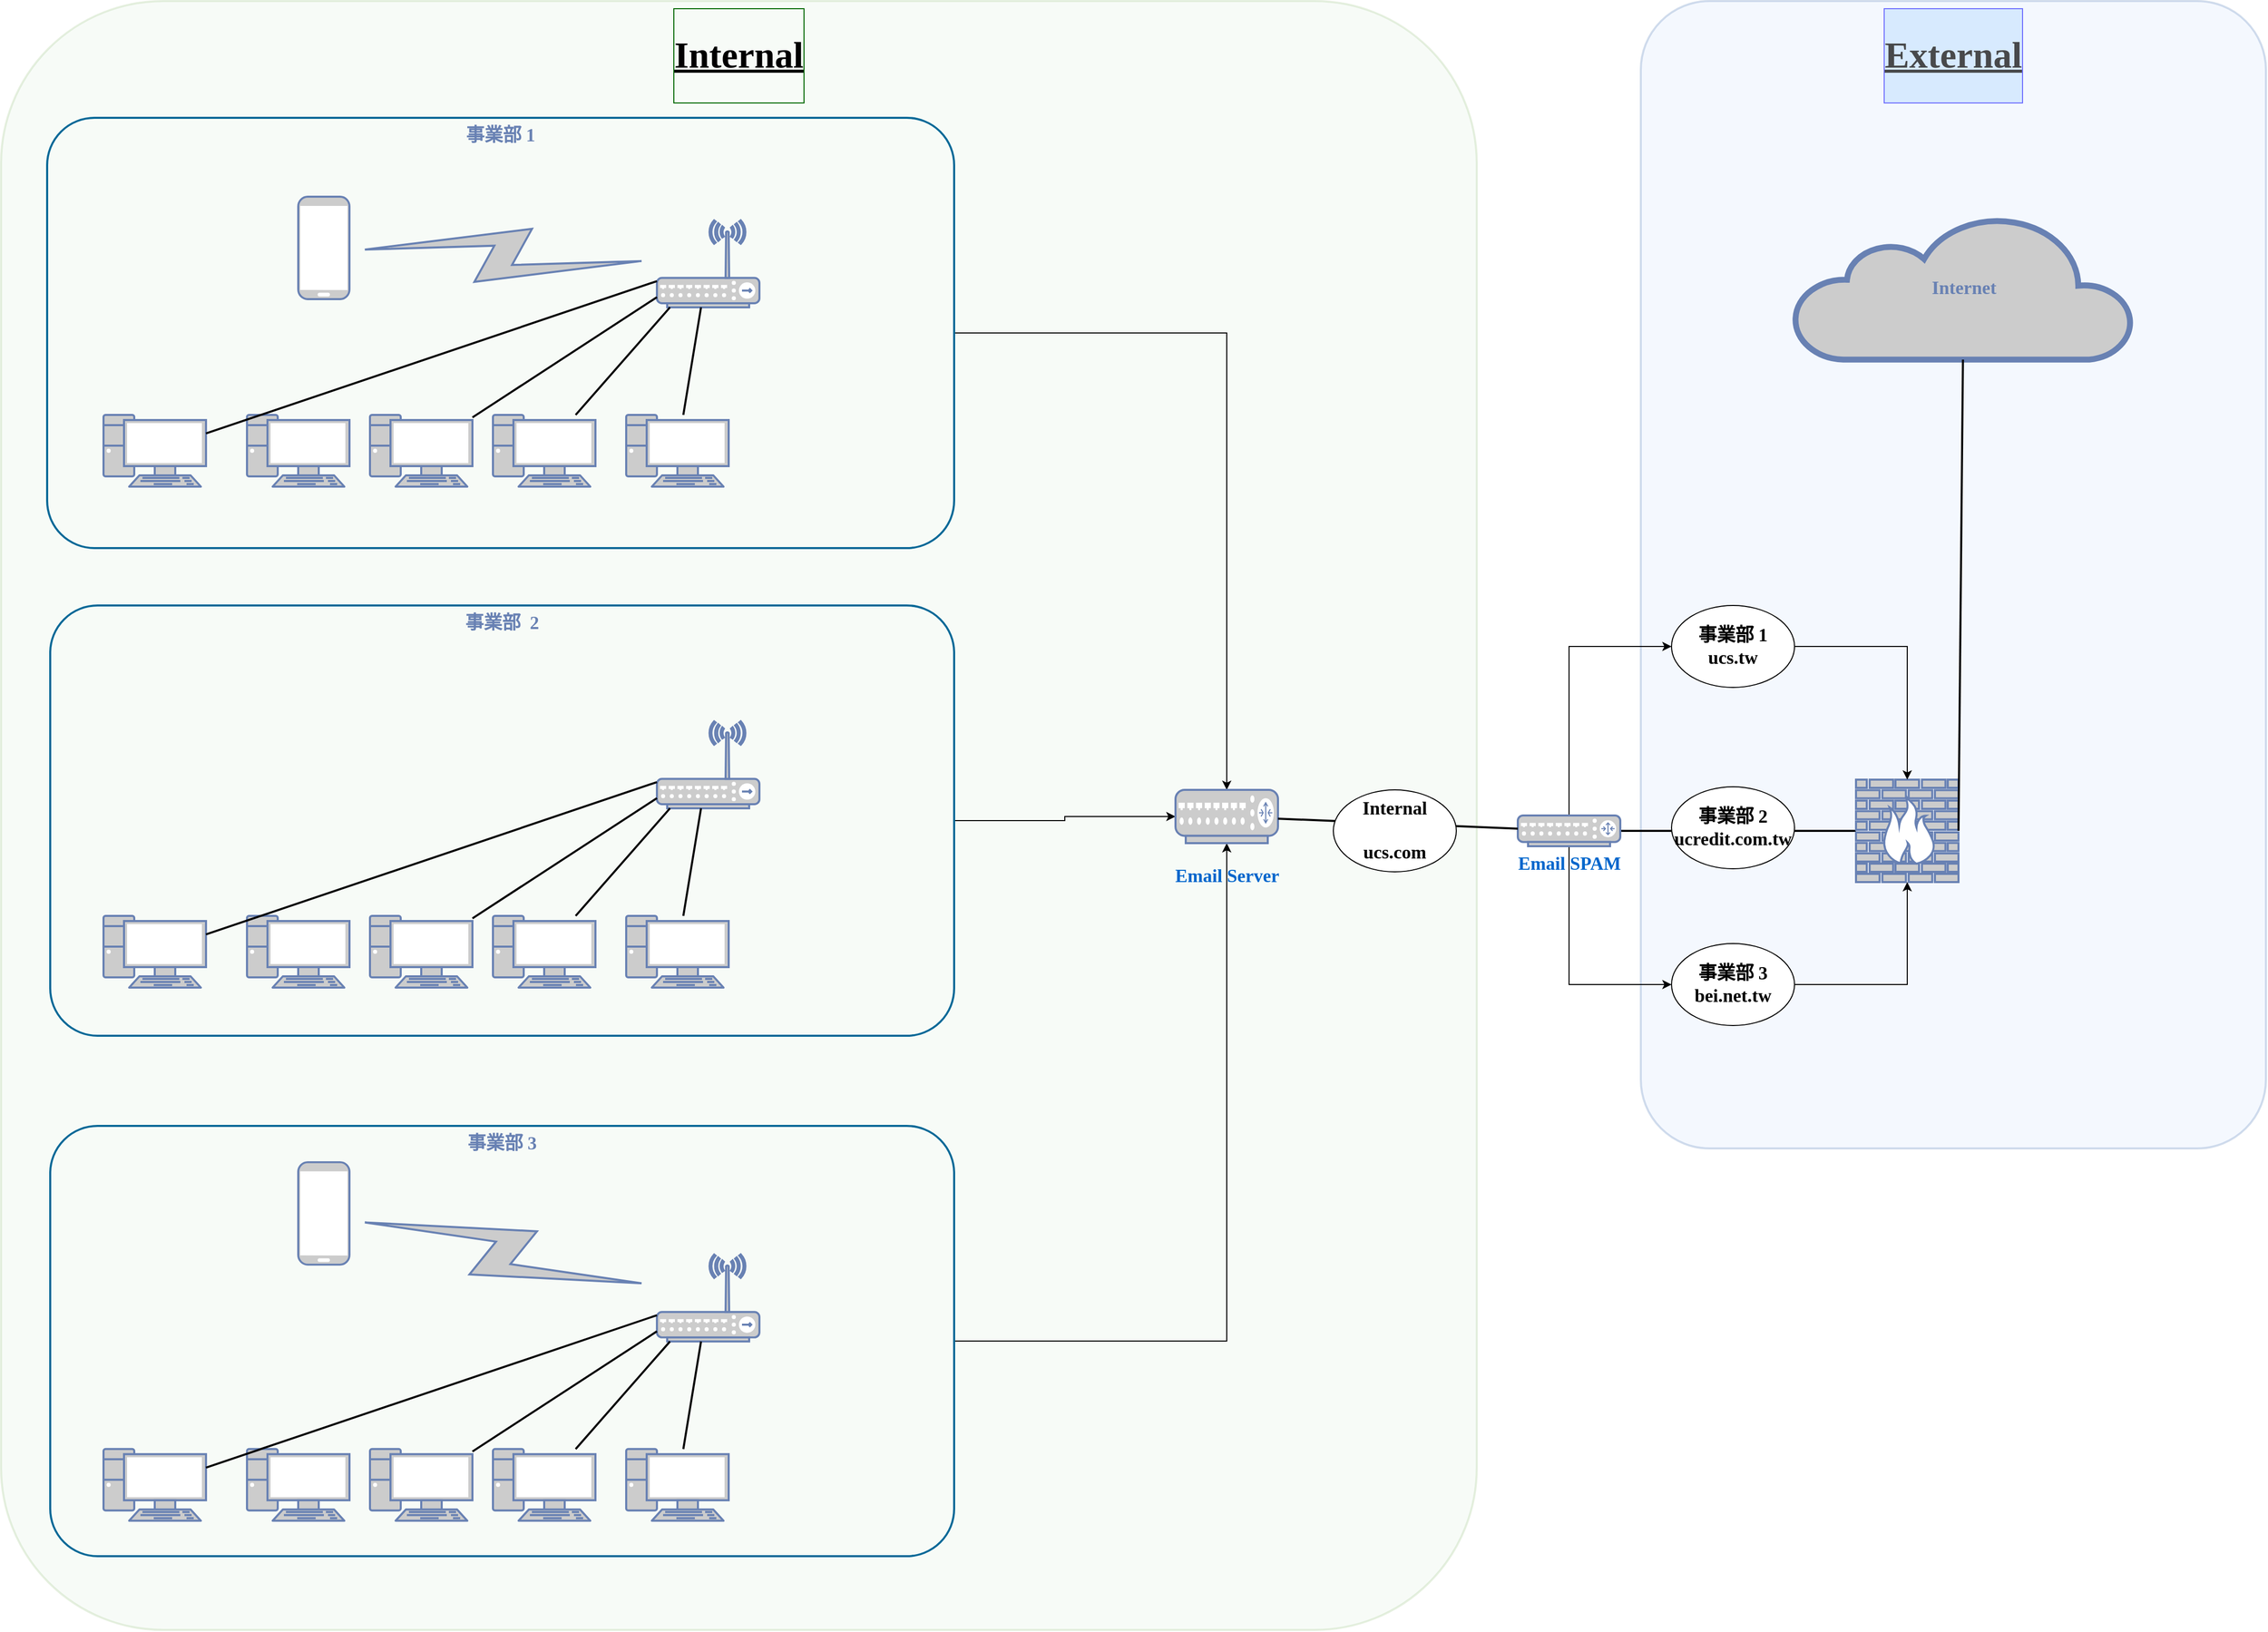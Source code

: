 <mxfile version="17.1.0" type="github">
  <diagram name="Page-1" id="bfe91b75-5d2c-26a0-9c1d-138518896778">
    <mxGraphModel dx="3555" dy="1985" grid="1" gridSize="10" guides="1" tooltips="1" connect="1" arrows="1" fold="1" page="1" pageScale="1" pageWidth="1100" pageHeight="850" background="none" math="0" shadow="0">
      <root>
        <mxCell id="0" />
        <mxCell id="1" parent="0" />
        <mxCell id="G2_So9xjahASGPWgFWeK-20" value="&lt;h1&gt;&lt;u&gt;Internal&lt;/u&gt;&lt;/h1&gt;" style="rounded=1;whiteSpace=wrap;html=1;shadow=0;comic=0;strokeColor=#82b366;strokeWidth=2;fillColor=#d5e8d4;fontFamily=Tahoma;fontSize=18;align=center;arcSize=11;verticalAlign=top;fontStyle=1;labelBorderColor=#006600;opacity=20;" vertex="1" parent="1">
          <mxGeometry x="30" y="90" width="1440" height="1590" as="geometry" />
        </mxCell>
        <mxCell id="G2_So9xjahASGPWgFWeK-21" value="&lt;h1&gt;&lt;u&gt;External&lt;/u&gt;&lt;/h1&gt;" style="rounded=1;whiteSpace=wrap;html=1;shadow=0;comic=0;strokeColor=#6c8ebf;strokeWidth=2;fillColor=#dae8fc;fontFamily=Tahoma;fontSize=18;align=center;arcSize=11;verticalAlign=top;fontStyle=1;labelBackgroundColor=#CCE5FF;textOpacity=70;labelBorderColor=#3333FF;opacity=30;" vertex="1" parent="1">
          <mxGeometry x="1630" y="90" width="610" height="1120" as="geometry" />
        </mxCell>
        <mxCell id="G2_So9xjahASGPWgFWeK-24" style="edgeStyle=orthogonalEdgeStyle;rounded=0;orthogonalLoop=1;jettySize=auto;html=1;exitX=1;exitY=0.5;exitDx=0;exitDy=0;entryX=0.5;entryY=1;entryDx=0;entryDy=0;entryPerimeter=0;fontFamily=Tahoma;fontSize=18;" edge="1" parent="1" source="7c3789c024ecab99-82" target="7c3789c024ecab99-10">
          <mxGeometry relative="1" as="geometry" />
        </mxCell>
        <mxCell id="7c3789c024ecab99-82" value="事業部 3" style="rounded=1;whiteSpace=wrap;html=1;shadow=0;comic=0;strokeColor=#036897;strokeWidth=2;fillColor=none;fontFamily=Tahoma;fontSize=18;fontColor=#6881B3;align=center;arcSize=11;verticalAlign=top;fontStyle=1" parent="1" vertex="1">
          <mxGeometry x="78" y="1188" width="882" height="420" as="geometry" />
        </mxCell>
        <mxCell id="G2_So9xjahASGPWgFWeK-25" style="edgeStyle=orthogonalEdgeStyle;rounded=0;orthogonalLoop=1;jettySize=auto;html=1;exitX=1;exitY=0.5;exitDx=0;exitDy=0;entryX=0;entryY=0.5;entryDx=0;entryDy=0;entryPerimeter=0;fontFamily=Tahoma;fontSize=18;" edge="1" parent="1" source="7c3789c024ecab99-79" target="7c3789c024ecab99-10">
          <mxGeometry relative="1" as="geometry" />
        </mxCell>
        <mxCell id="7c3789c024ecab99-79" value="事業部&amp;nbsp;&amp;nbsp;2" style="rounded=1;whiteSpace=wrap;html=1;shadow=0;comic=0;strokeColor=#036897;strokeWidth=2;fillColor=none;fontFamily=Tahoma;fontSize=18;fontColor=#6881B3;align=center;arcSize=11;verticalAlign=top;fontStyle=1" parent="1" vertex="1">
          <mxGeometry x="78" y="680" width="882" height="420" as="geometry" />
        </mxCell>
        <mxCell id="G2_So9xjahASGPWgFWeK-28" style="edgeStyle=orthogonalEdgeStyle;rounded=0;orthogonalLoop=1;jettySize=auto;html=1;exitX=1;exitY=0.5;exitDx=0;exitDy=0;entryX=0.5;entryY=0;entryDx=0;entryDy=0;entryPerimeter=0;fontFamily=Tahoma;fontSize=18;" edge="1" parent="1" source="7c3789c024ecab99-78" target="7c3789c024ecab99-10">
          <mxGeometry relative="1" as="geometry" />
        </mxCell>
        <mxCell id="7c3789c024ecab99-78" value="事業部 1" style="rounded=1;whiteSpace=wrap;html=1;shadow=0;comic=0;strokeColor=#036897;strokeWidth=2;fillColor=none;fontFamily=Tahoma;fontSize=18;fontColor=#6881B3;align=center;arcSize=11;verticalAlign=top;fontStyle=1" parent="1" vertex="1">
          <mxGeometry x="75" y="204" width="885" height="420" as="geometry" />
        </mxCell>
        <mxCell id="7c3789c024ecab99-55" style="edgeStyle=none;html=1;labelBackgroundColor=none;endArrow=none;endFill=0;strokeWidth=2;fontFamily=Tahoma;fontSize=18;fontColor=#6881B3;fontStyle=1" parent="1" source="7c3789c024ecab99-8" target="7c3789c024ecab99-54" edge="1">
          <mxGeometry relative="1" as="geometry">
            <mxPoint x="1950" y="837.0" as="targetPoint" />
          </mxGeometry>
        </mxCell>
        <mxCell id="7c3789c024ecab99-8" value="" style="fontColor=#0066CC;verticalAlign=top;verticalLabelPosition=bottom;labelPosition=center;align=center;html=1;fillColor=#CCCCCC;strokeColor=#6881B3;gradientColor=none;gradientDirection=north;strokeWidth=2;shape=mxgraph.networks.firewall;rounded=0;shadow=0;comic=0;fontSize=18;fontStyle=1;fontFamily=Tahoma;" parent="1" vertex="1">
          <mxGeometry x="1840" y="850" width="100" height="100" as="geometry" />
        </mxCell>
        <object label="&lt;h2 style=&quot;font-size: 18px;&quot;&gt;Email Server&lt;/h2&gt;" id="7c3789c024ecab99-10">
          <mxCell style="fontColor=#0066CC;verticalAlign=top;verticalLabelPosition=bottom;labelPosition=center;align=center;html=1;fillColor=#CCCCCC;strokeColor=#6881B3;gradientColor=none;gradientDirection=north;strokeWidth=2;shape=mxgraph.networks.router;rounded=0;shadow=0;comic=0;fontFamily=Tahoma;fontSize=18;fontStyle=1" parent="1" vertex="1">
            <mxGeometry x="1176" y="860" width="100" height="52" as="geometry" />
          </mxCell>
        </object>
        <mxCell id="7c3789c024ecab99-1" value="" style="fontColor=#0066CC;verticalAlign=top;verticalLabelPosition=bottom;labelPosition=center;align=center;html=1;fillColor=#CCCCCC;strokeColor=#6881B3;gradientColor=none;gradientDirection=north;strokeWidth=2;shape=mxgraph.networks.pc;rounded=0;shadow=0;comic=0;fontSize=18;fontStyle=1;fontFamily=Tahoma;" parent="1" vertex="1">
          <mxGeometry x="130.0" y="494" width="100" height="70" as="geometry" />
        </mxCell>
        <mxCell id="7c3789c024ecab99-2" value="" style="fontColor=#0066CC;verticalAlign=top;verticalLabelPosition=bottom;labelPosition=center;align=center;html=1;fillColor=#CCCCCC;strokeColor=#6881B3;gradientColor=none;gradientDirection=north;strokeWidth=2;shape=mxgraph.networks.pc;rounded=0;shadow=0;comic=0;fontSize=18;fontStyle=1;fontFamily=Tahoma;" parent="1" vertex="1">
          <mxGeometry x="270.0" y="494" width="100" height="70" as="geometry" />
        </mxCell>
        <mxCell id="7c3789c024ecab99-3" value="" style="fontColor=#0066CC;verticalAlign=top;verticalLabelPosition=bottom;labelPosition=center;align=center;html=1;fillColor=#CCCCCC;strokeColor=#6881B3;gradientColor=none;gradientDirection=north;strokeWidth=2;shape=mxgraph.networks.pc;rounded=0;shadow=0;comic=0;fontSize=18;fontStyle=1;fontFamily=Tahoma;" parent="1" vertex="1">
          <mxGeometry x="390.0" y="494" width="100" height="70" as="geometry" />
        </mxCell>
        <mxCell id="7c3789c024ecab99-4" value="" style="fontColor=#0066CC;verticalAlign=top;verticalLabelPosition=bottom;labelPosition=center;align=center;html=1;fillColor=#CCCCCC;strokeColor=#6881B3;gradientColor=none;gradientDirection=north;strokeWidth=2;shape=mxgraph.networks.pc;rounded=0;shadow=0;comic=0;fontSize=18;fontStyle=1;fontFamily=Tahoma;" parent="1" vertex="1">
          <mxGeometry x="510.0" y="494" width="100" height="70" as="geometry" />
        </mxCell>
        <mxCell id="7c3789c024ecab99-5" value="" style="fontColor=#0066CC;verticalAlign=top;verticalLabelPosition=bottom;labelPosition=center;align=center;html=1;fillColor=#CCCCCC;strokeColor=#6881B3;gradientColor=none;gradientDirection=north;strokeWidth=2;shape=mxgraph.networks.pc;rounded=0;shadow=0;comic=0;fontSize=18;fontStyle=1;fontFamily=Tahoma;" parent="1" vertex="1">
          <mxGeometry x="640.0" y="494" width="100" height="70" as="geometry" />
        </mxCell>
        <mxCell id="7c3789c024ecab99-9" value="" style="fontColor=#0066CC;verticalAlign=top;verticalLabelPosition=bottom;labelPosition=center;align=center;html=1;fillColor=#CCCCCC;strokeColor=#6881B3;gradientColor=none;gradientDirection=north;strokeWidth=2;shape=mxgraph.networks.wireless_hub;rounded=0;shadow=0;comic=0;fontSize=18;fontStyle=1;fontFamily=Tahoma;" parent="1" vertex="1">
          <mxGeometry x="670.0" y="304" width="100" height="85" as="geometry" />
        </mxCell>
        <mxCell id="7c3789c024ecab99-13" style="edgeStyle=none;html=1;labelBackgroundColor=none;endArrow=none;endFill=0;strokeWidth=2;fontFamily=Tahoma;fontSize=18;fontColor=#036897;fontStyle=1" parent="1" source="7c3789c024ecab99-1" target="7c3789c024ecab99-9" edge="1">
          <mxGeometry relative="1" as="geometry">
            <mxPoint x="650.0" y="424" as="targetPoint" />
          </mxGeometry>
        </mxCell>
        <mxCell id="7c3789c024ecab99-14" style="edgeStyle=none;html=1;labelBackgroundColor=none;endArrow=none;endFill=0;strokeWidth=2;fontFamily=Tahoma;fontSize=18;fontColor=#036897;fontStyle=1" parent="1" source="7c3789c024ecab99-3" target="7c3789c024ecab99-9" edge="1">
          <mxGeometry relative="1" as="geometry" />
        </mxCell>
        <mxCell id="7c3789c024ecab99-15" style="edgeStyle=none;html=1;labelBackgroundColor=none;endArrow=none;endFill=0;strokeWidth=2;fontFamily=Tahoma;fontSize=18;fontColor=#036897;fontStyle=1" parent="1" source="7c3789c024ecab99-4" target="7c3789c024ecab99-9" edge="1">
          <mxGeometry relative="1" as="geometry" />
        </mxCell>
        <mxCell id="7c3789c024ecab99-16" style="edgeStyle=none;html=1;labelBackgroundColor=none;endArrow=none;endFill=0;strokeWidth=2;fontFamily=Tahoma;fontSize=18;fontColor=#036897;fontStyle=1" parent="1" source="7c3789c024ecab99-5" target="7c3789c024ecab99-9" edge="1">
          <mxGeometry relative="1" as="geometry" />
        </mxCell>
        <mxCell id="7c3789c024ecab99-11" value="" style="html=1;fillColor=#CCCCCC;strokeColor=#6881B3;gradientColor=none;gradientDirection=north;strokeWidth=2;shape=mxgraph.networks.comm_link_edge;html=1;labelBackgroundColor=none;endArrow=none;endFill=0;fontFamily=Tahoma;fontSize=18;fontStyle=1" parent="1" source="7c3789c024ecab99-9" target="7c3789c024ecab99-12" edge="1">
          <mxGeometry width="100" height="100" relative="1" as="geometry">
            <mxPoint x="900.0" y="404" as="sourcePoint" />
            <mxPoint x="603.0" y="317" as="targetPoint" />
          </mxGeometry>
        </mxCell>
        <mxCell id="7c3789c024ecab99-12" value="" style="fontColor=#0066CC;verticalAlign=top;verticalLabelPosition=bottom;labelPosition=center;align=center;html=1;fillColor=#CCCCCC;strokeColor=#6881B3;gradientColor=none;gradientDirection=north;strokeWidth=2;shape=mxgraph.networks.mobile;rounded=0;shadow=0;comic=0;fontSize=18;fontStyle=1;fontFamily=Tahoma;" parent="1" vertex="1">
          <mxGeometry x="320.0" y="281" width="50" height="100" as="geometry" />
        </mxCell>
        <mxCell id="7c3789c024ecab99-20" value="" style="fontColor=#0066CC;verticalAlign=top;verticalLabelPosition=bottom;labelPosition=center;align=center;html=1;fillColor=#CCCCCC;strokeColor=#6881B3;gradientColor=none;gradientDirection=north;strokeWidth=2;shape=mxgraph.networks.pc;rounded=0;shadow=0;comic=0;fontSize=18;fontStyle=1;fontFamily=Tahoma;" parent="1" vertex="1">
          <mxGeometry x="130.0" y="983" width="100" height="70" as="geometry" />
        </mxCell>
        <mxCell id="7c3789c024ecab99-21" value="" style="fontColor=#0066CC;verticalAlign=top;verticalLabelPosition=bottom;labelPosition=center;align=center;html=1;fillColor=#CCCCCC;strokeColor=#6881B3;gradientColor=none;gradientDirection=north;strokeWidth=2;shape=mxgraph.networks.pc;rounded=0;shadow=0;comic=0;fontSize=18;fontStyle=1;fontFamily=Tahoma;" parent="1" vertex="1">
          <mxGeometry x="270.0" y="983" width="100" height="70" as="geometry" />
        </mxCell>
        <mxCell id="7c3789c024ecab99-23" value="" style="fontColor=#0066CC;verticalAlign=top;verticalLabelPosition=bottom;labelPosition=center;align=center;html=1;fillColor=#CCCCCC;strokeColor=#6881B3;gradientColor=none;gradientDirection=north;strokeWidth=2;shape=mxgraph.networks.pc;rounded=0;shadow=0;comic=0;fontSize=18;fontStyle=1;fontFamily=Tahoma;" parent="1" vertex="1">
          <mxGeometry x="390.0" y="983" width="100" height="70" as="geometry" />
        </mxCell>
        <mxCell id="7c3789c024ecab99-25" value="" style="fontColor=#0066CC;verticalAlign=top;verticalLabelPosition=bottom;labelPosition=center;align=center;html=1;fillColor=#CCCCCC;strokeColor=#6881B3;gradientColor=none;gradientDirection=north;strokeWidth=2;shape=mxgraph.networks.pc;rounded=0;shadow=0;comic=0;fontSize=18;fontStyle=1;fontFamily=Tahoma;" parent="1" vertex="1">
          <mxGeometry x="510.0" y="983" width="100" height="70" as="geometry" />
        </mxCell>
        <mxCell id="7c3789c024ecab99-27" value="" style="fontColor=#0066CC;verticalAlign=top;verticalLabelPosition=bottom;labelPosition=center;align=center;html=1;fillColor=#CCCCCC;strokeColor=#6881B3;gradientColor=none;gradientDirection=north;strokeWidth=2;shape=mxgraph.networks.pc;rounded=0;shadow=0;comic=0;fontSize=18;fontStyle=1;fontFamily=Tahoma;" parent="1" vertex="1">
          <mxGeometry x="640.0" y="983" width="100" height="70" as="geometry" />
        </mxCell>
        <mxCell id="7c3789c024ecab99-30" value="" style="fontColor=#0066CC;verticalAlign=top;verticalLabelPosition=bottom;labelPosition=center;align=center;html=1;fillColor=#CCCCCC;strokeColor=#6881B3;gradientColor=none;gradientDirection=north;strokeWidth=2;shape=mxgraph.networks.wireless_hub;rounded=0;shadow=0;comic=0;fontSize=18;fontStyle=1;fontFamily=Tahoma;" parent="1" vertex="1">
          <mxGeometry x="670.0" y="793" width="100" height="85" as="geometry" />
        </mxCell>
        <mxCell id="7c3789c024ecab99-19" style="edgeStyle=none;html=1;labelBackgroundColor=none;endArrow=none;endFill=0;strokeWidth=2;fontFamily=Tahoma;fontSize=18;fontColor=#036897;fontStyle=1" parent="1" source="7c3789c024ecab99-20" target="7c3789c024ecab99-30" edge="1">
          <mxGeometry relative="1" as="geometry">
            <mxPoint x="650.0" y="913" as="targetPoint" />
          </mxGeometry>
        </mxCell>
        <mxCell id="7c3789c024ecab99-22" style="edgeStyle=none;html=1;labelBackgroundColor=none;endArrow=none;endFill=0;strokeWidth=2;fontFamily=Tahoma;fontSize=18;fontColor=#036897;fontStyle=1" parent="1" source="7c3789c024ecab99-23" target="7c3789c024ecab99-30" edge="1">
          <mxGeometry relative="1" as="geometry" />
        </mxCell>
        <mxCell id="7c3789c024ecab99-24" style="edgeStyle=none;html=1;labelBackgroundColor=none;endArrow=none;endFill=0;strokeWidth=2;fontFamily=Tahoma;fontSize=18;fontColor=#036897;fontStyle=1" parent="1" source="7c3789c024ecab99-25" target="7c3789c024ecab99-30" edge="1">
          <mxGeometry relative="1" as="geometry" />
        </mxCell>
        <mxCell id="7c3789c024ecab99-26" style="edgeStyle=none;html=1;labelBackgroundColor=none;endArrow=none;endFill=0;strokeWidth=2;fontFamily=Tahoma;fontSize=18;fontColor=#036897;fontStyle=1" parent="1" source="7c3789c024ecab99-27" target="7c3789c024ecab99-30" edge="1">
          <mxGeometry relative="1" as="geometry" />
        </mxCell>
        <mxCell id="7c3789c024ecab99-53" value="Internet" style="html=1;fillColor=#CCCCCC;strokeColor=#6881B3;gradientColor=none;gradientDirection=north;strokeWidth=2;shape=mxgraph.networks.cloud;fontColor=#6881B3;rounded=0;shadow=0;comic=0;align=center;fontSize=18;fontStyle=1;fontFamily=Tahoma;" parent="1" vertex="1">
          <mxGeometry x="1780" y="300" width="330" height="140" as="geometry" />
        </mxCell>
        <mxCell id="7c3789c024ecab99-56" style="edgeStyle=none;html=1;labelBackgroundColor=none;endArrow=none;endFill=0;strokeWidth=2;fontFamily=Tahoma;fontSize=18;fontColor=#6881B3;exitX=1;exitY=0.5;exitDx=0;exitDy=0;exitPerimeter=0;fontStyle=1" parent="1" source="7c3789c024ecab99-8" target="7c3789c024ecab99-53" edge="1">
          <mxGeometry relative="1" as="geometry" />
        </mxCell>
        <mxCell id="7c3789c024ecab99-61" value="" style="fontColor=#0066CC;verticalAlign=top;verticalLabelPosition=bottom;labelPosition=center;align=center;html=1;fillColor=#CCCCCC;strokeColor=#6881B3;gradientColor=none;gradientDirection=north;strokeWidth=2;shape=mxgraph.networks.pc;rounded=0;shadow=0;comic=0;fontSize=18;fontStyle=1;fontFamily=Tahoma;" parent="1" vertex="1">
          <mxGeometry x="130.0" y="1503.412" width="100" height="70" as="geometry" />
        </mxCell>
        <mxCell id="7c3789c024ecab99-62" value="" style="fontColor=#0066CC;verticalAlign=top;verticalLabelPosition=bottom;labelPosition=center;align=center;html=1;fillColor=#CCCCCC;strokeColor=#6881B3;gradientColor=none;gradientDirection=north;strokeWidth=2;shape=mxgraph.networks.pc;rounded=0;shadow=0;comic=0;fontSize=18;fontStyle=1;fontFamily=Tahoma;" parent="1" vertex="1">
          <mxGeometry x="270.0" y="1503.412" width="100" height="70" as="geometry" />
        </mxCell>
        <mxCell id="7c3789c024ecab99-63" value="" style="fontColor=#0066CC;verticalAlign=top;verticalLabelPosition=bottom;labelPosition=center;align=center;html=1;fillColor=#CCCCCC;strokeColor=#6881B3;gradientColor=none;gradientDirection=north;strokeWidth=2;shape=mxgraph.networks.pc;rounded=0;shadow=0;comic=0;fontSize=18;fontStyle=1;fontFamily=Tahoma;" parent="1" vertex="1">
          <mxGeometry x="390.0" y="1503.412" width="100" height="70" as="geometry" />
        </mxCell>
        <mxCell id="7c3789c024ecab99-64" value="" style="fontColor=#0066CC;verticalAlign=top;verticalLabelPosition=bottom;labelPosition=center;align=center;html=1;fillColor=#CCCCCC;strokeColor=#6881B3;gradientColor=none;gradientDirection=north;strokeWidth=2;shape=mxgraph.networks.pc;rounded=0;shadow=0;comic=0;fontSize=18;fontStyle=1;fontFamily=Tahoma;" parent="1" vertex="1">
          <mxGeometry x="510.0" y="1503.412" width="100" height="70" as="geometry" />
        </mxCell>
        <mxCell id="7c3789c024ecab99-65" value="" style="fontColor=#0066CC;verticalAlign=top;verticalLabelPosition=bottom;labelPosition=center;align=center;html=1;fillColor=#CCCCCC;strokeColor=#6881B3;gradientColor=none;gradientDirection=north;strokeWidth=2;shape=mxgraph.networks.pc;rounded=0;shadow=0;comic=0;fontSize=18;fontStyle=1;fontFamily=Tahoma;" parent="1" vertex="1">
          <mxGeometry x="640.0" y="1503.412" width="100" height="70" as="geometry" />
        </mxCell>
        <mxCell id="7c3789c024ecab99-67" value="" style="fontColor=#0066CC;verticalAlign=top;verticalLabelPosition=bottom;labelPosition=center;align=center;html=1;fillColor=#CCCCCC;strokeColor=#6881B3;gradientColor=none;gradientDirection=north;strokeWidth=2;shape=mxgraph.networks.wireless_hub;rounded=0;shadow=0;comic=0;fontSize=18;fontStyle=1;fontFamily=Tahoma;" parent="1" vertex="1">
          <mxGeometry x="670.0" y="1313.412" width="100" height="85" as="geometry" />
        </mxCell>
        <mxCell id="7c3789c024ecab99-68" style="edgeStyle=none;html=1;labelBackgroundColor=none;endArrow=none;endFill=0;strokeWidth=2;fontFamily=Tahoma;fontSize=18;fontColor=#036897;fontStyle=1" parent="1" source="7c3789c024ecab99-61" target="7c3789c024ecab99-67" edge="1">
          <mxGeometry relative="1" as="geometry">
            <mxPoint x="650.0" y="1433.412" as="targetPoint" />
          </mxGeometry>
        </mxCell>
        <mxCell id="7c3789c024ecab99-69" style="edgeStyle=none;html=1;labelBackgroundColor=none;endArrow=none;endFill=0;strokeWidth=2;fontFamily=Tahoma;fontSize=18;fontColor=#036897;fontStyle=1" parent="1" source="7c3789c024ecab99-63" target="7c3789c024ecab99-67" edge="1">
          <mxGeometry relative="1" as="geometry" />
        </mxCell>
        <mxCell id="7c3789c024ecab99-70" style="edgeStyle=none;html=1;labelBackgroundColor=none;endArrow=none;endFill=0;strokeWidth=2;fontFamily=Tahoma;fontSize=18;fontColor=#036897;fontStyle=1" parent="1" source="7c3789c024ecab99-64" target="7c3789c024ecab99-67" edge="1">
          <mxGeometry relative="1" as="geometry" />
        </mxCell>
        <mxCell id="7c3789c024ecab99-71" style="edgeStyle=none;html=1;labelBackgroundColor=none;endArrow=none;endFill=0;strokeWidth=2;fontFamily=Tahoma;fontSize=18;fontColor=#036897;fontStyle=1" parent="1" source="7c3789c024ecab99-65" target="7c3789c024ecab99-67" edge="1">
          <mxGeometry relative="1" as="geometry" />
        </mxCell>
        <mxCell id="7c3789c024ecab99-73" value="" style="html=1;fillColor=#CCCCCC;strokeColor=#6881B3;gradientColor=none;gradientDirection=north;strokeWidth=2;shape=mxgraph.networks.comm_link_edge;html=1;labelBackgroundColor=none;endArrow=none;endFill=0;fontFamily=Tahoma;fontSize=18;fontStyle=1" parent="1" source="7c3789c024ecab99-67" target="7c3789c024ecab99-74" edge="1">
          <mxGeometry width="100" height="100" relative="1" as="geometry">
            <mxPoint x="900.0" y="1413.412" as="sourcePoint" />
            <mxPoint x="603.0" y="1326.412" as="targetPoint" />
          </mxGeometry>
        </mxCell>
        <mxCell id="7c3789c024ecab99-74" value="" style="fontColor=#0066CC;verticalAlign=top;verticalLabelPosition=bottom;labelPosition=center;align=center;html=1;fillColor=#CCCCCC;strokeColor=#6881B3;gradientColor=none;gradientDirection=north;strokeWidth=2;shape=mxgraph.networks.mobile;rounded=0;shadow=0;comic=0;fontSize=18;fontStyle=1;fontFamily=Tahoma;" parent="1" vertex="1">
          <mxGeometry x="320.0" y="1223.412" width="50" height="100" as="geometry" />
        </mxCell>
        <mxCell id="G2_So9xjahASGPWgFWeK-16" style="edgeStyle=orthogonalEdgeStyle;rounded=0;orthogonalLoop=1;jettySize=auto;html=1;exitX=0.5;exitY=0;exitDx=0;exitDy=0;exitPerimeter=0;entryX=0;entryY=0.5;entryDx=0;entryDy=0;fontSize=18;fontStyle=1;fontFamily=Tahoma;" edge="1" parent="1" source="7c3789c024ecab99-54" target="G2_So9xjahASGPWgFWeK-14">
          <mxGeometry relative="1" as="geometry" />
        </mxCell>
        <mxCell id="G2_So9xjahASGPWgFWeK-18" style="edgeStyle=orthogonalEdgeStyle;rounded=0;orthogonalLoop=1;jettySize=auto;html=1;exitX=0.5;exitY=1;exitDx=0;exitDy=0;exitPerimeter=0;entryX=0;entryY=0.5;entryDx=0;entryDy=0;fontSize=18;fontStyle=1;fontFamily=Tahoma;" edge="1" parent="1" source="7c3789c024ecab99-54" target="G2_So9xjahASGPWgFWeK-13">
          <mxGeometry relative="1" as="geometry" />
        </mxCell>
        <mxCell id="7c3789c024ecab99-54" value="Email SPAM" style="fontColor=#0066CC;verticalAlign=top;verticalLabelPosition=bottom;labelPosition=center;align=center;html=1;fillColor=#CCCCCC;strokeColor=#6881B3;gradientColor=none;gradientDirection=north;strokeWidth=2;shape=mxgraph.networks.router;rounded=0;shadow=0;comic=0;fontSize=18;fontStyle=1;fontFamily=Tahoma;" parent="1" vertex="1">
          <mxGeometry x="1510" y="885" width="100" height="30" as="geometry" />
        </mxCell>
        <mxCell id="G2_So9xjahASGPWgFWeK-6" value="" style="edgeStyle=none;html=1;labelBackgroundColor=none;endArrow=none;endFill=0;strokeWidth=2;fontFamily=Tahoma;fontSize=18;fontColor=#036897;fontStyle=1" edge="1" parent="1" source="7c3789c024ecab99-10" target="7c3789c024ecab99-54">
          <mxGeometry relative="1" as="geometry">
            <mxPoint x="1442" y="897.0" as="targetPoint" />
            <mxPoint x="1276" y="897.0" as="sourcePoint" />
          </mxGeometry>
        </mxCell>
        <mxCell id="G2_So9xjahASGPWgFWeK-9" value="Internal&lt;br style=&quot;font-size: 18px;&quot;&gt;&lt;br style=&quot;font-size: 18px;&quot;&gt;ucs.com" style="ellipse;whiteSpace=wrap;html=1;fontSize=18;fontStyle=1;fontFamily=Tahoma;" vertex="1" parent="1">
          <mxGeometry x="1330" y="860" width="120" height="80" as="geometry" />
        </mxCell>
        <mxCell id="G2_So9xjahASGPWgFWeK-19" style="edgeStyle=orthogonalEdgeStyle;rounded=0;orthogonalLoop=1;jettySize=auto;html=1;exitX=1;exitY=0.5;exitDx=0;exitDy=0;entryX=0.5;entryY=1;entryDx=0;entryDy=0;entryPerimeter=0;fontSize=18;fontStyle=1;fontFamily=Tahoma;" edge="1" parent="1" source="G2_So9xjahASGPWgFWeK-13" target="7c3789c024ecab99-8">
          <mxGeometry relative="1" as="geometry" />
        </mxCell>
        <mxCell id="G2_So9xjahASGPWgFWeK-13" value="事業部 3&lt;br style=&quot;font-size: 18px;&quot;&gt;bei.net.tw" style="ellipse;whiteSpace=wrap;html=1;fontSize=18;fontStyle=1;fontFamily=Tahoma;" vertex="1" parent="1">
          <mxGeometry x="1660" y="1010" width="120" height="80" as="geometry" />
        </mxCell>
        <mxCell id="G2_So9xjahASGPWgFWeK-17" style="edgeStyle=orthogonalEdgeStyle;rounded=0;orthogonalLoop=1;jettySize=auto;html=1;exitX=1;exitY=0.5;exitDx=0;exitDy=0;entryX=0.5;entryY=0;entryDx=0;entryDy=0;entryPerimeter=0;fontSize=18;fontStyle=1;fontFamily=Tahoma;" edge="1" parent="1" source="G2_So9xjahASGPWgFWeK-14" target="7c3789c024ecab99-8">
          <mxGeometry relative="1" as="geometry" />
        </mxCell>
        <mxCell id="G2_So9xjahASGPWgFWeK-14" value="事業部 1&lt;br style=&quot;font-size: 18px;&quot;&gt;ucs.tw" style="ellipse;whiteSpace=wrap;html=1;fontSize=18;fontStyle=1;fontFamily=Tahoma;" vertex="1" parent="1">
          <mxGeometry x="1660" y="680" width="120" height="80" as="geometry" />
        </mxCell>
        <mxCell id="G2_So9xjahASGPWgFWeK-15" value="事業部 2&lt;br style=&quot;font-size: 18px;&quot;&gt;ucredit.com.tw" style="ellipse;whiteSpace=wrap;html=1;fontSize=18;fontStyle=1;fontFamily=Tahoma;" vertex="1" parent="1">
          <mxGeometry x="1660" y="857" width="120" height="80" as="geometry" />
        </mxCell>
      </root>
    </mxGraphModel>
  </diagram>
</mxfile>
